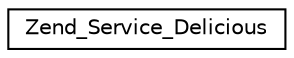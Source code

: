digraph G
{
  edge [fontname="Helvetica",fontsize="10",labelfontname="Helvetica",labelfontsize="10"];
  node [fontname="Helvetica",fontsize="10",shape=record];
  rankdir="LR";
  Node1 [label="Zend_Service_Delicious",height=0.2,width=0.4,color="black", fillcolor="white", style="filled",URL="$class_zend___service___delicious.html"];
}
